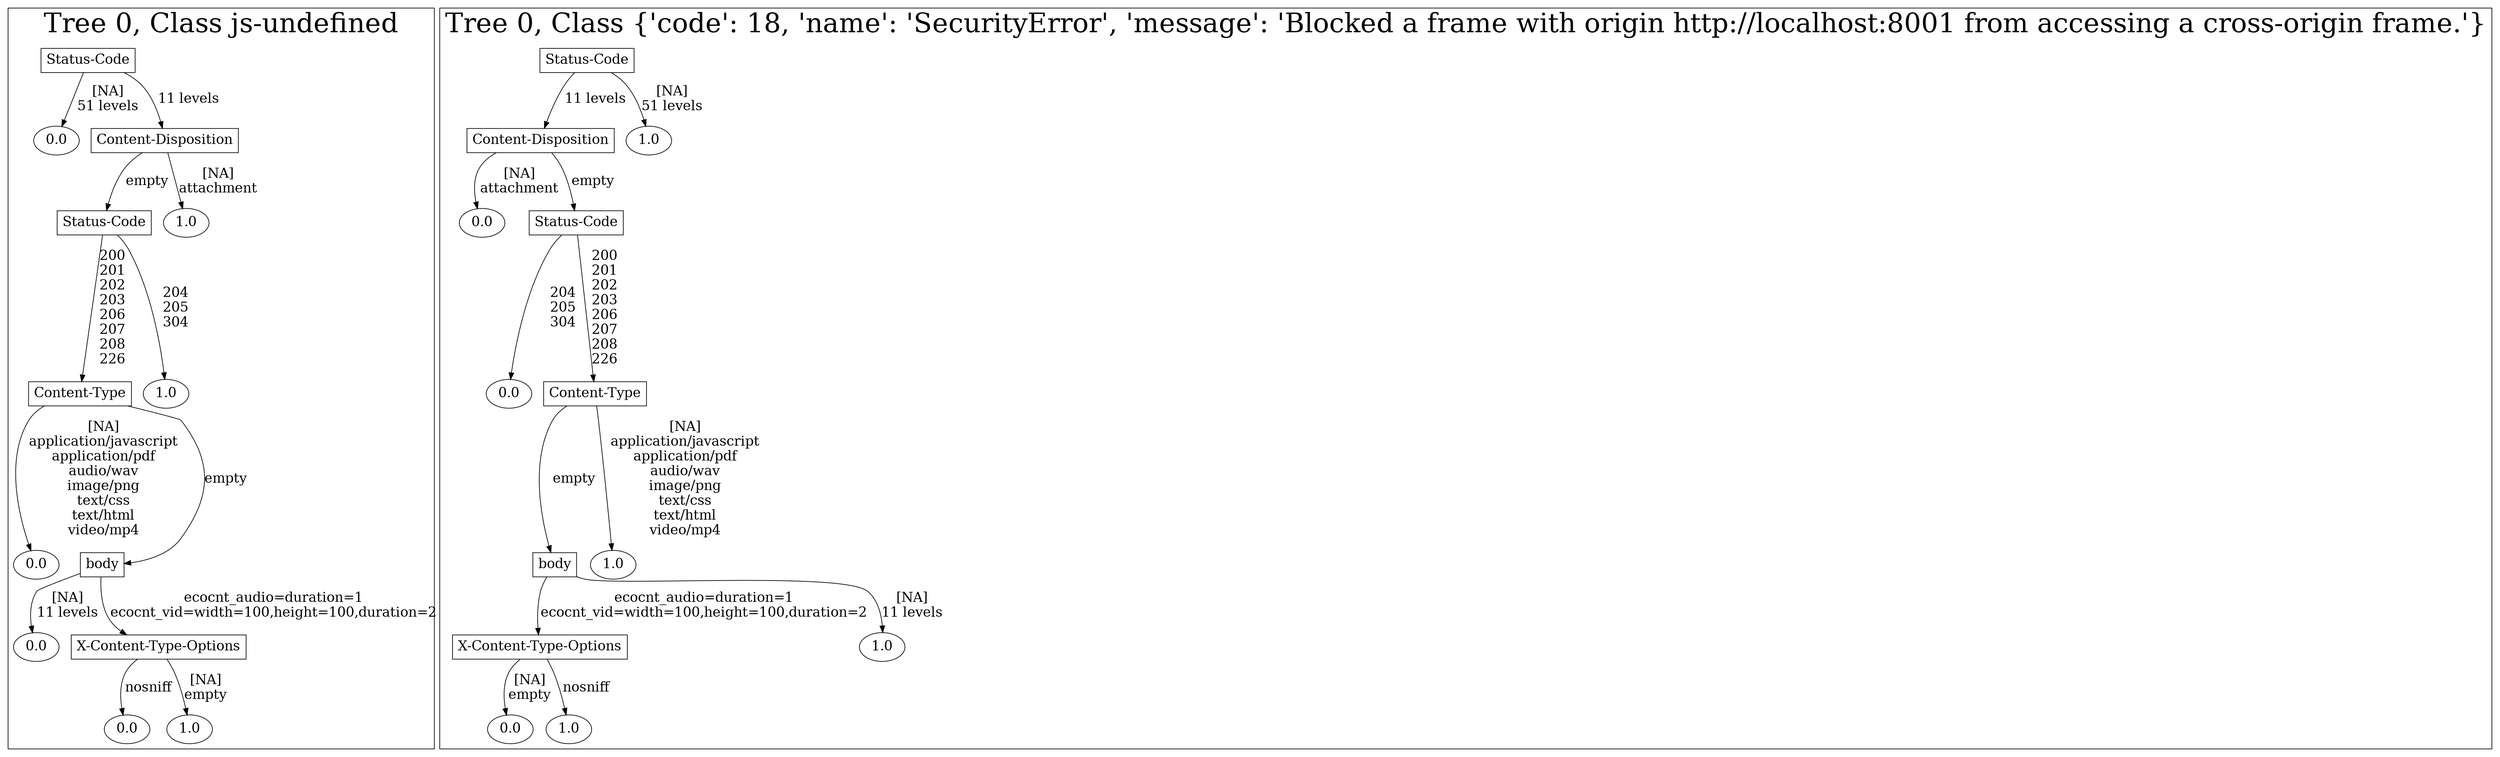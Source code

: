 /*
Generated by:
    http://https://github.com/h2oai/h2o-3/tree/master/h2o-genmodel/src/main/java/hex/genmodel/tools/PrintMojo.java
*/

/*
On a mac:

$ brew install graphviz
$ dot -Tpng file.gv -o file.png
$ open file.png
*/

digraph G {

subgraph cluster_0 {
/* Nodes */

/* Level 0 */
{
"SG_0_Node_0" [shape=box, fontsize=20, label="Status-Code"]
}

/* Level 1 */
{
"SG_0_Node_6" [fontsize=20, label="0.0"]
"SG_0_Node_1" [shape=box, fontsize=20, label="Content-Disposition"]
}

/* Level 2 */
{
"SG_0_Node_2" [shape=box, fontsize=20, label="Status-Code"]
"SG_0_Node_7" [fontsize=20, label="1.0"]
}

/* Level 3 */
{
"SG_0_Node_3" [shape=box, fontsize=20, label="Content-Type"]
"SG_0_Node_8" [fontsize=20, label="1.0"]
}

/* Level 4 */
{
"SG_0_Node_9" [fontsize=20, label="0.0"]
"SG_0_Node_4" [shape=box, fontsize=20, label="body"]
}

/* Level 5 */
{
"SG_0_Node_10" [fontsize=20, label="0.0"]
"SG_0_Node_5" [shape=box, fontsize=20, label="X-Content-Type-Options"]
}

/* Level 6 */
{
"SG_0_Node_11" [fontsize=20, label="0.0"]
"SG_0_Node_12" [fontsize=20, label="1.0"]
}

/* Edges */
"SG_0_Node_0" -> "SG_0_Node_6" [fontsize=20, label="[NA]
51 levels
"]
"SG_0_Node_0" -> "SG_0_Node_1" [fontsize=20, label="11 levels
"]
"SG_0_Node_1" -> "SG_0_Node_2" [fontsize=20, label="empty
"]
"SG_0_Node_1" -> "SG_0_Node_7" [fontsize=20, label="[NA]
attachment
"]
"SG_0_Node_2" -> "SG_0_Node_3" [fontsize=20, label="200
201
202
203
206
207
208
226
"]
"SG_0_Node_2" -> "SG_0_Node_8" [fontsize=20, label="204
205
304
"]
"SG_0_Node_3" -> "SG_0_Node_9" [fontsize=20, label="[NA]
application/javascript
application/pdf
audio/wav
image/png
text/css
text/html
video/mp4
"]
"SG_0_Node_3" -> "SG_0_Node_4" [fontsize=20, label="empty
"]
"SG_0_Node_4" -> "SG_0_Node_10" [fontsize=20, label="[NA]
11 levels
"]
"SG_0_Node_4" -> "SG_0_Node_5" [fontsize=20, label="ecocnt_audio=duration=1
ecocnt_vid=width=100,height=100,duration=2
"]
"SG_0_Node_5" -> "SG_0_Node_11" [fontsize=20, label="nosniff
"]
"SG_0_Node_5" -> "SG_0_Node_12" [fontsize=20, label="[NA]
empty
"]

fontsize=40
label="Tree 0, Class js-undefined"
}

subgraph cluster_1 {
/* Nodes */

/* Level 0 */
{
"SG_1_Node_0" [shape=box, fontsize=20, label="Status-Code"]
}

/* Level 1 */
{
"SG_1_Node_1" [shape=box, fontsize=20, label="Content-Disposition"]
"SG_1_Node_6" [fontsize=20, label="1.0"]
}

/* Level 2 */
{
"SG_1_Node_7" [fontsize=20, label="0.0"]
"SG_1_Node_2" [shape=box, fontsize=20, label="Status-Code"]
}

/* Level 3 */
{
"SG_1_Node_8" [fontsize=20, label="0.0"]
"SG_1_Node_3" [shape=box, fontsize=20, label="Content-Type"]
}

/* Level 4 */
{
"SG_1_Node_4" [shape=box, fontsize=20, label="body"]
"SG_1_Node_9" [fontsize=20, label="1.0"]
}

/* Level 5 */
{
"SG_1_Node_5" [shape=box, fontsize=20, label="X-Content-Type-Options"]
"SG_1_Node_10" [fontsize=20, label="1.0"]
}

/* Level 6 */
{
"SG_1_Node_11" [fontsize=20, label="0.0"]
"SG_1_Node_12" [fontsize=20, label="1.0"]
}

/* Edges */
"SG_1_Node_0" -> "SG_1_Node_1" [fontsize=20, label="11 levels
"]
"SG_1_Node_0" -> "SG_1_Node_6" [fontsize=20, label="[NA]
51 levels
"]
"SG_1_Node_1" -> "SG_1_Node_7" [fontsize=20, label="[NA]
attachment
"]
"SG_1_Node_1" -> "SG_1_Node_2" [fontsize=20, label="empty
"]
"SG_1_Node_2" -> "SG_1_Node_8" [fontsize=20, label="204
205
304
"]
"SG_1_Node_2" -> "SG_1_Node_3" [fontsize=20, label="200
201
202
203
206
207
208
226
"]
"SG_1_Node_3" -> "SG_1_Node_4" [fontsize=20, label="empty
"]
"SG_1_Node_3" -> "SG_1_Node_9" [fontsize=20, label="[NA]
application/javascript
application/pdf
audio/wav
image/png
text/css
text/html
video/mp4
"]
"SG_1_Node_4" -> "SG_1_Node_5" [fontsize=20, label="ecocnt_audio=duration=1
ecocnt_vid=width=100,height=100,duration=2
"]
"SG_1_Node_4" -> "SG_1_Node_10" [fontsize=20, label="[NA]
11 levels
"]
"SG_1_Node_5" -> "SG_1_Node_11" [fontsize=20, label="[NA]
empty
"]
"SG_1_Node_5" -> "SG_1_Node_12" [fontsize=20, label="nosniff
"]

fontsize=40
label="Tree 0, Class {'code': 18, 'name': 'SecurityError', 'message': 'Blocked a frame with origin http://localhost:8001 from accessing a cross-origin frame.'}"
}

}


